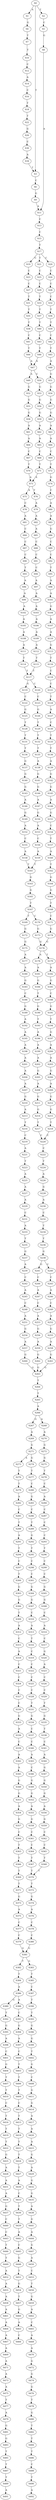 strict digraph  {
	S0 -> S1 [ label = A ];
	S0 -> S2 [ label = T ];
	S0 -> S3 [ label = T ];
	S1 -> S4 [ label = G ];
	S2 -> S5 [ label = C ];
	S3 -> S6 [ label = C ];
	S4 -> S7 [ label = T ];
	S5 -> S8 [ label = G ];
	S6 -> S9 [ label = G ];
	S7 -> S10 [ label = T ];
	S8 -> S11 [ label = A ];
	S9 -> S11 [ label = A ];
	S10 -> S12 [ label = C ];
	S11 -> S13 [ label = C ];
	S12 -> S14 [ label = A ];
	S13 -> S15 [ label = C ];
	S14 -> S16 [ label = C ];
	S15 -> S17 [ label = T ];
	S16 -> S18 [ label = T ];
	S17 -> S19 [ label = G ];
	S17 -> S20 [ label = C ];
	S17 -> S21 [ label = T ];
	S18 -> S22 [ label = T ];
	S19 -> S23 [ label = C ];
	S20 -> S24 [ label = C ];
	S21 -> S25 [ label = C ];
	S22 -> S26 [ label = G ];
	S23 -> S27 [ label = C ];
	S24 -> S28 [ label = C ];
	S25 -> S29 [ label = C ];
	S26 -> S30 [ label = C ];
	S27 -> S31 [ label = T ];
	S28 -> S32 [ label = C ];
	S29 -> S33 [ label = T ];
	S30 -> S34 [ label = A ];
	S31 -> S35 [ label = T ];
	S32 -> S36 [ label = T ];
	S33 -> S37 [ label = T ];
	S34 -> S3 [ label = T ];
	S35 -> S38 [ label = T ];
	S36 -> S39 [ label = T ];
	S37 -> S40 [ label = T ];
	S38 -> S41 [ label = C ];
	S39 -> S42 [ label = C ];
	S40 -> S43 [ label = C ];
	S41 -> S44 [ label = T ];
	S42 -> S45 [ label = T ];
	S43 -> S46 [ label = T ];
	S44 -> S47 [ label = A ];
	S45 -> S48 [ label = A ];
	S46 -> S47 [ label = A ];
	S47 -> S49 [ label = A ];
	S47 -> S50 [ label = C ];
	S48 -> S51 [ label = G ];
	S49 -> S52 [ label = G ];
	S50 -> S53 [ label = G ];
	S51 -> S54 [ label = G ];
	S52 -> S55 [ label = G ];
	S53 -> S56 [ label = G ];
	S54 -> S57 [ label = G ];
	S55 -> S58 [ label = G ];
	S56 -> S59 [ label = G ];
	S57 -> S60 [ label = G ];
	S58 -> S61 [ label = A ];
	S59 -> S62 [ label = A ];
	S60 -> S63 [ label = A ];
	S61 -> S64 [ label = A ];
	S62 -> S65 [ label = A ];
	S63 -> S66 [ label = A ];
	S64 -> S67 [ label = C ];
	S65 -> S68 [ label = C ];
	S66 -> S69 [ label = C ];
	S67 -> S70 [ label = T ];
	S68 -> S71 [ label = T ];
	S69 -> S72 [ label = T ];
	S70 -> S73 [ label = A ];
	S71 -> S73 [ label = A ];
	S72 -> S74 [ label = G ];
	S73 -> S75 [ label = A ];
	S73 -> S76 [ label = T ];
	S74 -> S77 [ label = C ];
	S75 -> S78 [ label = C ];
	S76 -> S79 [ label = A ];
	S77 -> S80 [ label = A ];
	S78 -> S81 [ label = A ];
	S79 -> S82 [ label = A ];
	S80 -> S83 [ label = A ];
	S81 -> S84 [ label = C ];
	S82 -> S85 [ label = A ];
	S83 -> S86 [ label = G ];
	S84 -> S87 [ label = C ];
	S85 -> S88 [ label = C ];
	S86 -> S89 [ label = C ];
	S87 -> S90 [ label = C ];
	S88 -> S91 [ label = C ];
	S89 -> S92 [ label = C ];
	S90 -> S93 [ label = T ];
	S91 -> S94 [ label = C ];
	S92 -> S95 [ label = T ];
	S93 -> S96 [ label = A ];
	S94 -> S97 [ label = A ];
	S95 -> S98 [ label = A ];
	S96 -> S99 [ label = A ];
	S97 -> S100 [ label = A ];
	S98 -> S101 [ label = A ];
	S99 -> S102 [ label = A ];
	S100 -> S103 [ label = A ];
	S101 -> S104 [ label = G ];
	S102 -> S105 [ label = A ];
	S103 -> S106 [ label = A ];
	S104 -> S107 [ label = A ];
	S105 -> S108 [ label = A ];
	S106 -> S109 [ label = A ];
	S107 -> S110 [ label = A ];
	S108 -> S111 [ label = A ];
	S109 -> S112 [ label = A ];
	S110 -> S113 [ label = G ];
	S111 -> S114 [ label = T ];
	S112 -> S115 [ label = T ];
	S113 -> S116 [ label = T ];
	S114 -> S117 [ label = T ];
	S115 -> S117 [ label = T ];
	S116 -> S118 [ label = C ];
	S117 -> S119 [ label = G ];
	S117 -> S120 [ label = C ];
	S118 -> S121 [ label = C ];
	S119 -> S122 [ label = C ];
	S120 -> S123 [ label = C ];
	S121 -> S124 [ label = T ];
	S122 -> S125 [ label = G ];
	S123 -> S126 [ label = G ];
	S124 -> S127 [ label = A ];
	S125 -> S128 [ label = T ];
	S126 -> S129 [ label = T ];
	S127 -> S130 [ label = C ];
	S128 -> S131 [ label = T ];
	S129 -> S132 [ label = T ];
	S130 -> S133 [ label = T ];
	S131 -> S134 [ label = T ];
	S132 -> S135 [ label = T ];
	S133 -> S136 [ label = T ];
	S134 -> S137 [ label = G ];
	S135 -> S138 [ label = A ];
	S136 -> S139 [ label = A ];
	S137 -> S140 [ label = G ];
	S138 -> S141 [ label = G ];
	S139 -> S142 [ label = G ];
	S140 -> S143 [ label = G ];
	S141 -> S144 [ label = G ];
	S142 -> S145 [ label = G ];
	S143 -> S146 [ label = A ];
	S144 -> S147 [ label = A ];
	S145 -> S148 [ label = A ];
	S146 -> S149 [ label = G ];
	S147 -> S150 [ label = G ];
	S148 -> S151 [ label = G ];
	S149 -> S152 [ label = A ];
	S150 -> S153 [ label = A ];
	S151 -> S154 [ label = C ];
	S152 -> S155 [ label = C ];
	S153 -> S156 [ label = C ];
	S154 -> S157 [ label = T ];
	S155 -> S158 [ label = A ];
	S156 -> S159 [ label = A ];
	S157 -> S160 [ label = A ];
	S158 -> S161 [ label = T ];
	S159 -> S161 [ label = T ];
	S160 -> S162 [ label = T ];
	S161 -> S163 [ label = G ];
	S162 -> S164 [ label = G ];
	S163 -> S165 [ label = G ];
	S164 -> S166 [ label = G ];
	S165 -> S167 [ label = T ];
	S166 -> S168 [ label = T ];
	S167 -> S169 [ label = T ];
	S167 -> S170 [ label = C ];
	S168 -> S171 [ label = C ];
	S169 -> S172 [ label = G ];
	S170 -> S173 [ label = G ];
	S171 -> S174 [ label = G ];
	S172 -> S175 [ label = G ];
	S173 -> S176 [ label = G ];
	S174 -> S176 [ label = G ];
	S175 -> S177 [ label = A ];
	S176 -> S178 [ label = A ];
	S176 -> S179 [ label = T ];
	S177 -> S180 [ label = A ];
	S178 -> S181 [ label = A ];
	S179 -> S182 [ label = A ];
	S180 -> S183 [ label = G ];
	S181 -> S184 [ label = G ];
	S182 -> S185 [ label = G ];
	S183 -> S186 [ label = C ];
	S184 -> S187 [ label = T ];
	S185 -> S188 [ label = C ];
	S186 -> S189 [ label = G ];
	S187 -> S190 [ label = G ];
	S188 -> S191 [ label = G ];
	S189 -> S192 [ label = A ];
	S190 -> S193 [ label = T ];
	S191 -> S194 [ label = T ];
	S192 -> S195 [ label = A ];
	S193 -> S196 [ label = A ];
	S194 -> S197 [ label = G ];
	S195 -> S198 [ label = A ];
	S196 -> S199 [ label = A ];
	S197 -> S200 [ label = A ];
	S198 -> S201 [ label = A ];
	S199 -> S202 [ label = A ];
	S200 -> S203 [ label = A ];
	S201 -> S204 [ label = A ];
	S202 -> S205 [ label = G ];
	S203 -> S206 [ label = G ];
	S204 -> S207 [ label = A ];
	S205 -> S208 [ label = A ];
	S206 -> S209 [ label = A ];
	S207 -> S210 [ label = G ];
	S208 -> S211 [ label = G ];
	S209 -> S212 [ label = G ];
	S210 -> S213 [ label = A ];
	S211 -> S214 [ label = G ];
	S212 -> S215 [ label = G ];
	S213 -> S216 [ label = T ];
	S214 -> S217 [ label = T ];
	S215 -> S218 [ label = T ];
	S216 -> S219 [ label = C ];
	S217 -> S220 [ label = C ];
	S218 -> S220 [ label = C ];
	S219 -> S221 [ label = A ];
	S220 -> S222 [ label = C ];
	S221 -> S223 [ label = T ];
	S222 -> S224 [ label = T ];
	S223 -> S225 [ label = A ];
	S224 -> S226 [ label = A ];
	S225 -> S227 [ label = A ];
	S226 -> S228 [ label = G ];
	S227 -> S229 [ label = A ];
	S228 -> S230 [ label = A ];
	S229 -> S231 [ label = C ];
	S230 -> S232 [ label = C ];
	S231 -> S233 [ label = A ];
	S232 -> S234 [ label = T ];
	S233 -> S235 [ label = T ];
	S234 -> S236 [ label = T ];
	S235 -> S237 [ label = G ];
	S236 -> S238 [ label = G ];
	S237 -> S239 [ label = A ];
	S238 -> S240 [ label = C ];
	S238 -> S241 [ label = G ];
	S239 -> S242 [ label = C ];
	S240 -> S243 [ label = C ];
	S241 -> S244 [ label = C ];
	S242 -> S245 [ label = A ];
	S243 -> S246 [ label = A ];
	S244 -> S247 [ label = A ];
	S245 -> S248 [ label = C ];
	S246 -> S249 [ label = C ];
	S247 -> S250 [ label = C ];
	S248 -> S251 [ label = A ];
	S249 -> S252 [ label = A ];
	S250 -> S253 [ label = A ];
	S251 -> S254 [ label = G ];
	S252 -> S255 [ label = G ];
	S253 -> S256 [ label = G ];
	S254 -> S257 [ label = A ];
	S255 -> S258 [ label = A ];
	S256 -> S259 [ label = A ];
	S257 -> S260 [ label = G ];
	S258 -> S261 [ label = G ];
	S259 -> S262 [ label = G ];
	S260 -> S263 [ label = G ];
	S261 -> S263 [ label = G ];
	S262 -> S263 [ label = G ];
	S263 -> S264 [ label = T ];
	S264 -> S265 [ label = T ];
	S265 -> S266 [ label = A ];
	S266 -> S267 [ label = G ];
	S266 -> S268 [ label = A ];
	S267 -> S269 [ label = A ];
	S268 -> S270 [ label = A ];
	S269 -> S271 [ label = G ];
	S270 -> S272 [ label = G ];
	S271 -> S273 [ label = A ];
	S271 -> S274 [ label = G ];
	S272 -> S275 [ label = G ];
	S273 -> S276 [ label = T ];
	S274 -> S277 [ label = T ];
	S275 -> S278 [ label = T ];
	S276 -> S279 [ label = T ];
	S277 -> S280 [ label = C ];
	S278 -> S281 [ label = C ];
	S279 -> S282 [ label = A ];
	S280 -> S283 [ label = G ];
	S281 -> S284 [ label = A ];
	S282 -> S285 [ label = C ];
	S283 -> S286 [ label = C ];
	S284 -> S287 [ label = C ];
	S285 -> S288 [ label = T ];
	S286 -> S289 [ label = T ];
	S287 -> S290 [ label = C ];
	S288 -> S291 [ label = A ];
	S289 -> S292 [ label = G ];
	S290 -> S293 [ label = C ];
	S291 -> S294 [ label = T ];
	S292 -> S295 [ label = T ];
	S293 -> S296 [ label = T ];
	S294 -> S297 [ label = C ];
	S295 -> S298 [ label = C ];
	S296 -> S299 [ label = C ];
	S297 -> S300 [ label = T ];
	S298 -> S301 [ label = C ];
	S299 -> S302 [ label = C ];
	S300 -> S303 [ label = G ];
	S301 -> S304 [ label = G ];
	S302 -> S305 [ label = G ];
	S303 -> S306 [ label = G ];
	S304 -> S307 [ label = G ];
	S305 -> S308 [ label = G ];
	S306 -> S309 [ label = T ];
	S307 -> S310 [ label = C ];
	S308 -> S311 [ label = C ];
	S309 -> S312 [ label = A ];
	S310 -> S313 [ label = A ];
	S311 -> S314 [ label = A ];
	S312 -> S315 [ label = C ];
	S313 -> S316 [ label = T ];
	S314 -> S317 [ label = C ];
	S315 -> S318 [ label = A ];
	S316 -> S319 [ label = C ];
	S317 -> S320 [ label = G ];
	S318 -> S321 [ label = C ];
	S319 -> S322 [ label = C ];
	S320 -> S323 [ label = A ];
	S321 -> S324 [ label = C ];
	S322 -> S325 [ label = C ];
	S323 -> S326 [ label = C ];
	S324 -> S327 [ label = C ];
	S325 -> S328 [ label = C ];
	S326 -> S329 [ label = C ];
	S327 -> S330 [ label = C ];
	S328 -> S331 [ label = T ];
	S329 -> S332 [ label = T ];
	S330 -> S333 [ label = G ];
	S331 -> S334 [ label = G ];
	S332 -> S335 [ label = G ];
	S333 -> S336 [ label = A ];
	S334 -> S337 [ label = C ];
	S335 -> S338 [ label = T ];
	S336 -> S339 [ label = C ];
	S337 -> S340 [ label = C ];
	S338 -> S341 [ label = C ];
	S339 -> S342 [ label = A ];
	S340 -> S343 [ label = A ];
	S341 -> S344 [ label = A ];
	S342 -> S345 [ label = A ];
	S343 -> S346 [ label = C ];
	S344 -> S347 [ label = G ];
	S345 -> S348 [ label = G ];
	S346 -> S349 [ label = G ];
	S347 -> S350 [ label = G ];
	S348 -> S351 [ label = G ];
	S349 -> S352 [ label = G ];
	S350 -> S353 [ label = G ];
	S351 -> S354 [ label = A ];
	S352 -> S355 [ label = A ];
	S353 -> S356 [ label = A ];
	S354 -> S357 [ label = G ];
	S355 -> S358 [ label = G ];
	S356 -> S359 [ label = G ];
	S357 -> S360 [ label = C ];
	S358 -> S361 [ label = C ];
	S359 -> S362 [ label = C ];
	S360 -> S363 [ label = T ];
	S361 -> S364 [ label = C ];
	S362 -> S365 [ label = C ];
	S363 -> S366 [ label = T ];
	S364 -> S367 [ label = T ];
	S365 -> S368 [ label = T ];
	S366 -> S369 [ label = T ];
	S367 -> S370 [ label = T ];
	S368 -> S370 [ label = T ];
	S369 -> S371 [ label = T ];
	S370 -> S372 [ label = T ];
	S371 -> S373 [ label = G ];
	S372 -> S374 [ label = G ];
	S373 -> S375 [ label = A ];
	S374 -> S376 [ label = A ];
	S375 -> S377 [ label = C ];
	S376 -> S378 [ label = C ];
	S377 -> S379 [ label = C ];
	S378 -> S380 [ label = C ];
	S379 -> S381 [ label = G ];
	S380 -> S381 [ label = G ];
	S381 -> S382 [ label = T ];
	S381 -> S383 [ label = G ];
	S382 -> S384 [ label = T ];
	S383 -> S385 [ label = T ];
	S384 -> S386 [ label = A ];
	S385 -> S387 [ label = C ];
	S386 -> S388 [ label = A ];
	S386 -> S389 [ label = G ];
	S387 -> S390 [ label = T ];
	S388 -> S391 [ label = C ];
	S389 -> S392 [ label = T ];
	S390 -> S393 [ label = T ];
	S391 -> S394 [ label = G ];
	S392 -> S395 [ label = G ];
	S393 -> S396 [ label = G ];
	S394 -> S397 [ label = A ];
	S395 -> S398 [ label = A ];
	S396 -> S399 [ label = G ];
	S397 -> S400 [ label = C ];
	S398 -> S401 [ label = C ];
	S399 -> S402 [ label = T ];
	S400 -> S403 [ label = T ];
	S401 -> S404 [ label = G ];
	S402 -> S405 [ label = G ];
	S403 -> S406 [ label = T ];
	S404 -> S407 [ label = T ];
	S405 -> S408 [ label = C ];
	S406 -> S409 [ label = T ];
	S407 -> S410 [ label = T ];
	S408 -> S411 [ label = G ];
	S409 -> S412 [ label = C ];
	S410 -> S413 [ label = C ];
	S411 -> S414 [ label = G ];
	S412 -> S415 [ label = T ];
	S413 -> S416 [ label = T ];
	S414 -> S417 [ label = A ];
	S415 -> S418 [ label = T ];
	S416 -> S419 [ label = T ];
	S417 -> S420 [ label = A ];
	S418 -> S421 [ label = T ];
	S419 -> S422 [ label = T ];
	S420 -> S423 [ label = A ];
	S421 -> S424 [ label = T ];
	S422 -> S425 [ label = G ];
	S423 -> S426 [ label = G ];
	S424 -> S427 [ label = T ];
	S425 -> S428 [ label = A ];
	S426 -> S429 [ label = A ];
	S427 -> S430 [ label = A ];
	S428 -> S431 [ label = A ];
	S429 -> S432 [ label = G ];
	S430 -> S433 [ label = C ];
	S431 -> S434 [ label = A ];
	S432 -> S435 [ label = G ];
	S433 -> S436 [ label = T ];
	S434 -> S437 [ label = G ];
	S435 -> S438 [ label = A ];
	S436 -> S439 [ label = T ];
	S437 -> S440 [ label = C ];
	S438 -> S441 [ label = G ];
	S439 -> S442 [ label = A ];
	S440 -> S443 [ label = C ];
	S441 -> S444 [ label = A ];
	S442 -> S445 [ label = C ];
	S443 -> S446 [ label = T ];
	S444 -> S447 [ label = G ];
	S445 -> S448 [ label = G ];
	S446 -> S449 [ label = T ];
	S447 -> S450 [ label = A ];
	S448 -> S451 [ label = T ];
	S449 -> S452 [ label = A ];
	S450 -> S453 [ label = C ];
	S451 -> S454 [ label = G ];
	S452 -> S455 [ label = A ];
	S453 -> S456 [ label = T ];
	S454 -> S457 [ label = T ];
	S455 -> S458 [ label = A ];
	S456 -> S459 [ label = G ];
	S457 -> S460 [ label = G ];
	S458 -> S461 [ label = A ];
	S459 -> S462 [ label = A ];
	S460 -> S463 [ label = A ];
	S461 -> S464 [ label = A ];
	S462 -> S465 [ label = C ];
	S463 -> S466 [ label = C ];
	S464 -> S467 [ label = A ];
	S465 -> S468 [ label = A ];
	S467 -> S469 [ label = A ];
	S468 -> S470 [ label = A ];
	S469 -> S471 [ label = A ];
	S470 -> S472 [ label = G ];
	S471 -> S473 [ label = A ];
	S472 -> S474 [ label = G ];
	S473 -> S475 [ label = A ];
	S474 -> S476 [ label = G ];
	S475 -> S477 [ label = T ];
	S476 -> S478 [ label = T ];
	S477 -> S479 [ label = A ];
	S478 -> S480 [ label = G ];
	S479 -> S481 [ label = G ];
	S480 -> S482 [ label = T ];
	S481 -> S483 [ label = G ];
	S482 -> S484 [ label = T ];
	S483 -> S485 [ label = T ];
	S484 -> S486 [ label = T ];
	S485 -> S487 [ label = T ];
	S486 -> S488 [ label = C ];
	S487 -> S489 [ label = T ];
	S488 -> S490 [ label = T ];
	S489 -> S491 [ label = A ];
	S490 -> S492 [ label = A ];
}
